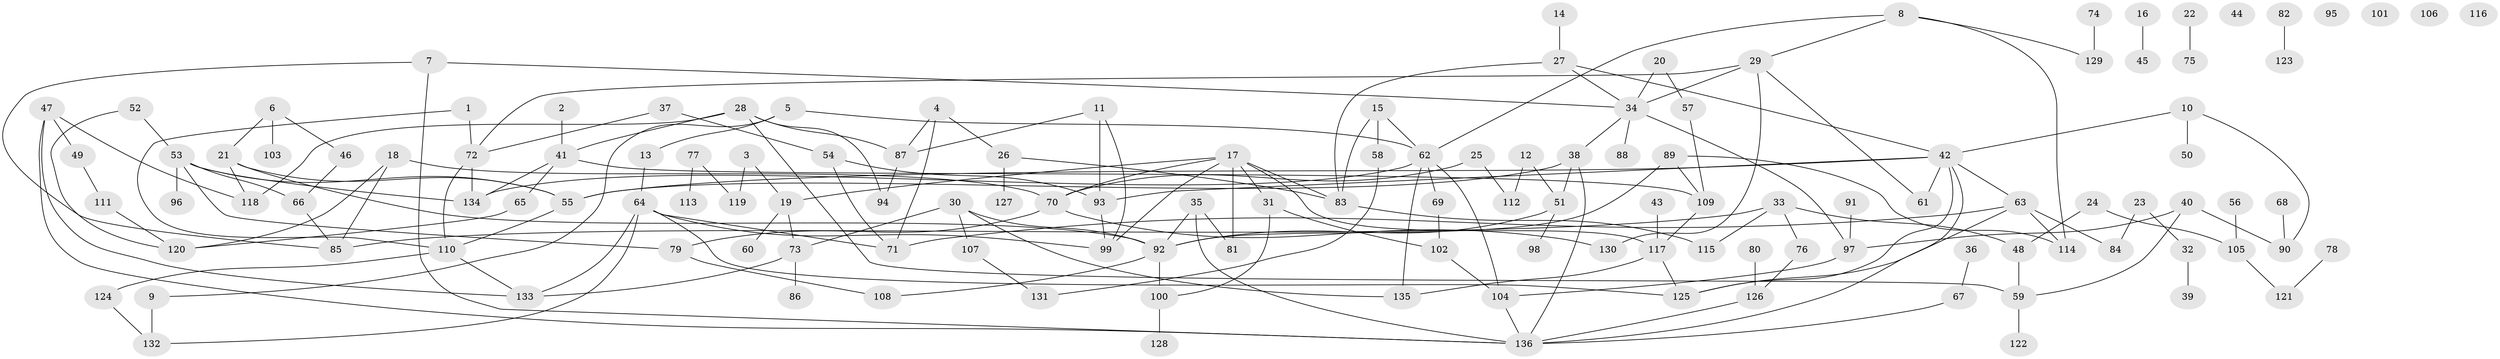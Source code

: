 // coarse degree distribution, {4: 0.14893617021276595, 2: 0.1702127659574468, 3: 0.1702127659574468, 8: 0.06382978723404255, 9: 0.06382978723404255, 6: 0.0851063829787234, 1: 0.1702127659574468, 7: 0.0851063829787234, 5: 0.02127659574468085, 12: 0.02127659574468085}
// Generated by graph-tools (version 1.1) at 2025/35/03/04/25 23:35:54]
// undirected, 136 vertices, 188 edges
graph export_dot {
  node [color=gray90,style=filled];
  1;
  2;
  3;
  4;
  5;
  6;
  7;
  8;
  9;
  10;
  11;
  12;
  13;
  14;
  15;
  16;
  17;
  18;
  19;
  20;
  21;
  22;
  23;
  24;
  25;
  26;
  27;
  28;
  29;
  30;
  31;
  32;
  33;
  34;
  35;
  36;
  37;
  38;
  39;
  40;
  41;
  42;
  43;
  44;
  45;
  46;
  47;
  48;
  49;
  50;
  51;
  52;
  53;
  54;
  55;
  56;
  57;
  58;
  59;
  60;
  61;
  62;
  63;
  64;
  65;
  66;
  67;
  68;
  69;
  70;
  71;
  72;
  73;
  74;
  75;
  76;
  77;
  78;
  79;
  80;
  81;
  82;
  83;
  84;
  85;
  86;
  87;
  88;
  89;
  90;
  91;
  92;
  93;
  94;
  95;
  96;
  97;
  98;
  99;
  100;
  101;
  102;
  103;
  104;
  105;
  106;
  107;
  108;
  109;
  110;
  111;
  112;
  113;
  114;
  115;
  116;
  117;
  118;
  119;
  120;
  121;
  122;
  123;
  124;
  125;
  126;
  127;
  128;
  129;
  130;
  131;
  132;
  133;
  134;
  135;
  136;
  1 -- 72;
  1 -- 110;
  2 -- 41;
  3 -- 19;
  3 -- 119;
  4 -- 26;
  4 -- 71;
  4 -- 87;
  5 -- 9;
  5 -- 13;
  5 -- 62;
  6 -- 21;
  6 -- 46;
  6 -- 103;
  7 -- 34;
  7 -- 85;
  7 -- 136;
  8 -- 29;
  8 -- 62;
  8 -- 114;
  8 -- 129;
  9 -- 132;
  10 -- 42;
  10 -- 50;
  10 -- 90;
  11 -- 87;
  11 -- 93;
  11 -- 99;
  12 -- 51;
  12 -- 112;
  13 -- 64;
  14 -- 27;
  15 -- 58;
  15 -- 62;
  15 -- 83;
  16 -- 45;
  17 -- 19;
  17 -- 31;
  17 -- 70;
  17 -- 81;
  17 -- 83;
  17 -- 99;
  17 -- 117;
  18 -- 70;
  18 -- 85;
  18 -- 120;
  19 -- 60;
  19 -- 73;
  20 -- 34;
  20 -- 57;
  21 -- 55;
  21 -- 92;
  21 -- 118;
  22 -- 75;
  23 -- 32;
  23 -- 84;
  24 -- 48;
  24 -- 105;
  25 -- 70;
  25 -- 112;
  26 -- 83;
  26 -- 127;
  27 -- 34;
  27 -- 42;
  27 -- 83;
  28 -- 41;
  28 -- 59;
  28 -- 87;
  28 -- 94;
  28 -- 118;
  29 -- 34;
  29 -- 61;
  29 -- 72;
  29 -- 130;
  30 -- 73;
  30 -- 92;
  30 -- 107;
  30 -- 135;
  31 -- 100;
  31 -- 102;
  32 -- 39;
  33 -- 48;
  33 -- 76;
  33 -- 85;
  33 -- 115;
  34 -- 38;
  34 -- 88;
  34 -- 97;
  35 -- 81;
  35 -- 92;
  35 -- 136;
  36 -- 67;
  37 -- 54;
  37 -- 72;
  38 -- 51;
  38 -- 55;
  38 -- 136;
  40 -- 59;
  40 -- 90;
  40 -- 97;
  41 -- 65;
  41 -- 109;
  41 -- 134;
  42 -- 55;
  42 -- 61;
  42 -- 63;
  42 -- 93;
  42 -- 125;
  42 -- 136;
  43 -- 117;
  46 -- 66;
  47 -- 49;
  47 -- 118;
  47 -- 133;
  47 -- 136;
  48 -- 59;
  49 -- 111;
  51 -- 92;
  51 -- 98;
  52 -- 53;
  52 -- 120;
  53 -- 55;
  53 -- 66;
  53 -- 79;
  53 -- 96;
  53 -- 134;
  54 -- 71;
  54 -- 93;
  55 -- 110;
  56 -- 105;
  57 -- 109;
  58 -- 131;
  59 -- 122;
  62 -- 69;
  62 -- 104;
  62 -- 134;
  62 -- 135;
  63 -- 71;
  63 -- 84;
  63 -- 114;
  63 -- 125;
  64 -- 71;
  64 -- 99;
  64 -- 125;
  64 -- 132;
  64 -- 133;
  65 -- 120;
  66 -- 85;
  67 -- 136;
  68 -- 90;
  69 -- 102;
  70 -- 79;
  70 -- 130;
  72 -- 110;
  72 -- 134;
  73 -- 86;
  73 -- 133;
  74 -- 129;
  76 -- 126;
  77 -- 113;
  77 -- 119;
  78 -- 121;
  79 -- 108;
  80 -- 126;
  82 -- 123;
  83 -- 115;
  87 -- 94;
  89 -- 92;
  89 -- 109;
  89 -- 114;
  91 -- 97;
  92 -- 100;
  92 -- 108;
  93 -- 99;
  97 -- 104;
  100 -- 128;
  102 -- 104;
  104 -- 136;
  105 -- 121;
  107 -- 131;
  109 -- 117;
  110 -- 124;
  110 -- 133;
  111 -- 120;
  117 -- 125;
  117 -- 135;
  124 -- 132;
  126 -- 136;
}
